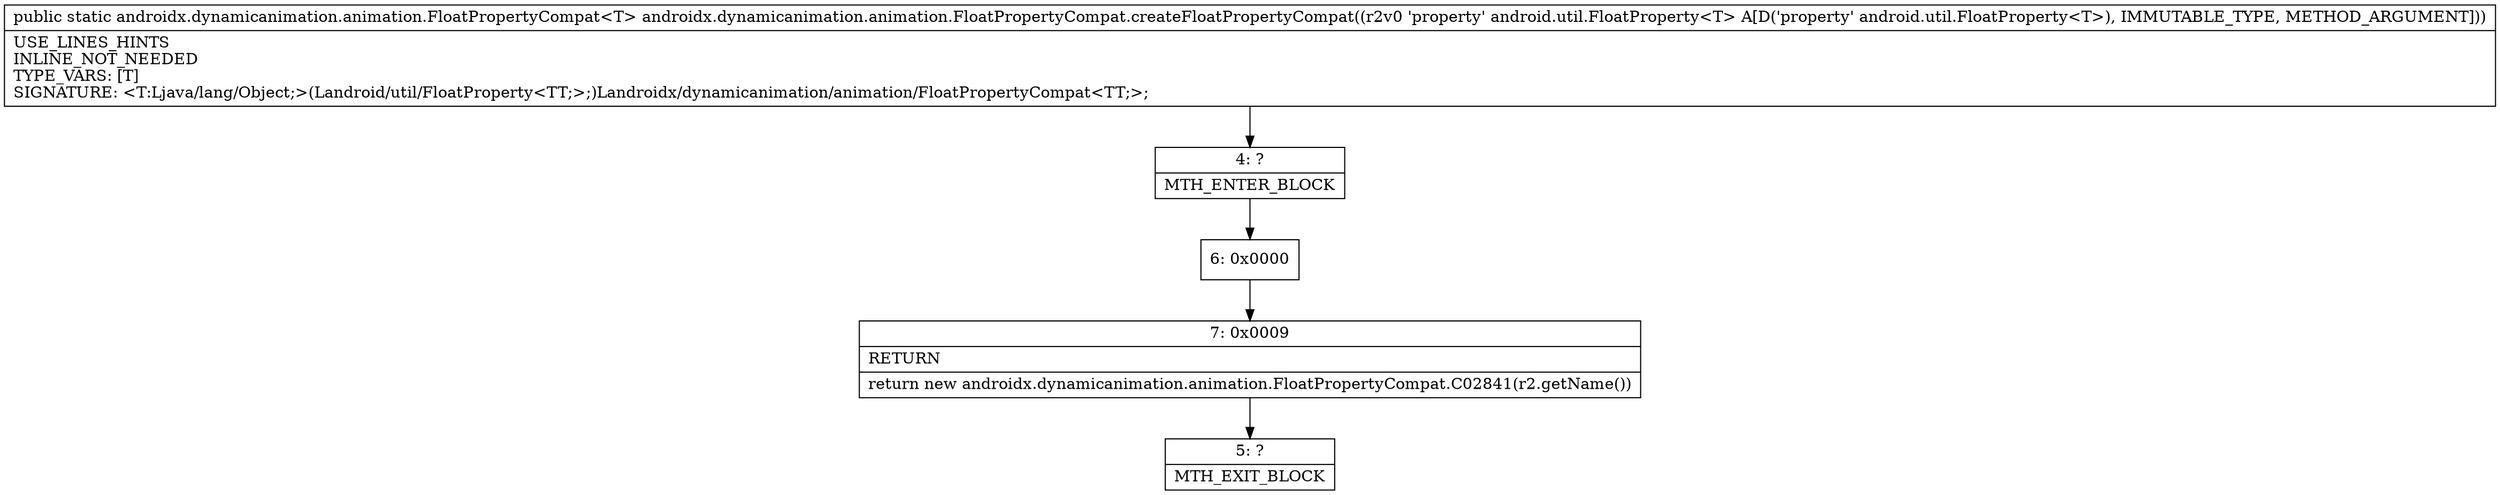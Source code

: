 digraph "CFG forandroidx.dynamicanimation.animation.FloatPropertyCompat.createFloatPropertyCompat(Landroid\/util\/FloatProperty;)Landroidx\/dynamicanimation\/animation\/FloatPropertyCompat;" {
Node_4 [shape=record,label="{4\:\ ?|MTH_ENTER_BLOCK\l}"];
Node_6 [shape=record,label="{6\:\ 0x0000}"];
Node_7 [shape=record,label="{7\:\ 0x0009|RETURN\l|return new androidx.dynamicanimation.animation.FloatPropertyCompat.C02841(r2.getName())\l}"];
Node_5 [shape=record,label="{5\:\ ?|MTH_EXIT_BLOCK\l}"];
MethodNode[shape=record,label="{public static androidx.dynamicanimation.animation.FloatPropertyCompat\<T\> androidx.dynamicanimation.animation.FloatPropertyCompat.createFloatPropertyCompat((r2v0 'property' android.util.FloatProperty\<T\> A[D('property' android.util.FloatProperty\<T\>), IMMUTABLE_TYPE, METHOD_ARGUMENT]))  | USE_LINES_HINTS\lINLINE_NOT_NEEDED\lTYPE_VARS: [T]\lSIGNATURE: \<T:Ljava\/lang\/Object;\>(Landroid\/util\/FloatProperty\<TT;\>;)Landroidx\/dynamicanimation\/animation\/FloatPropertyCompat\<TT;\>;\l}"];
MethodNode -> Node_4;Node_4 -> Node_6;
Node_6 -> Node_7;
Node_7 -> Node_5;
}

